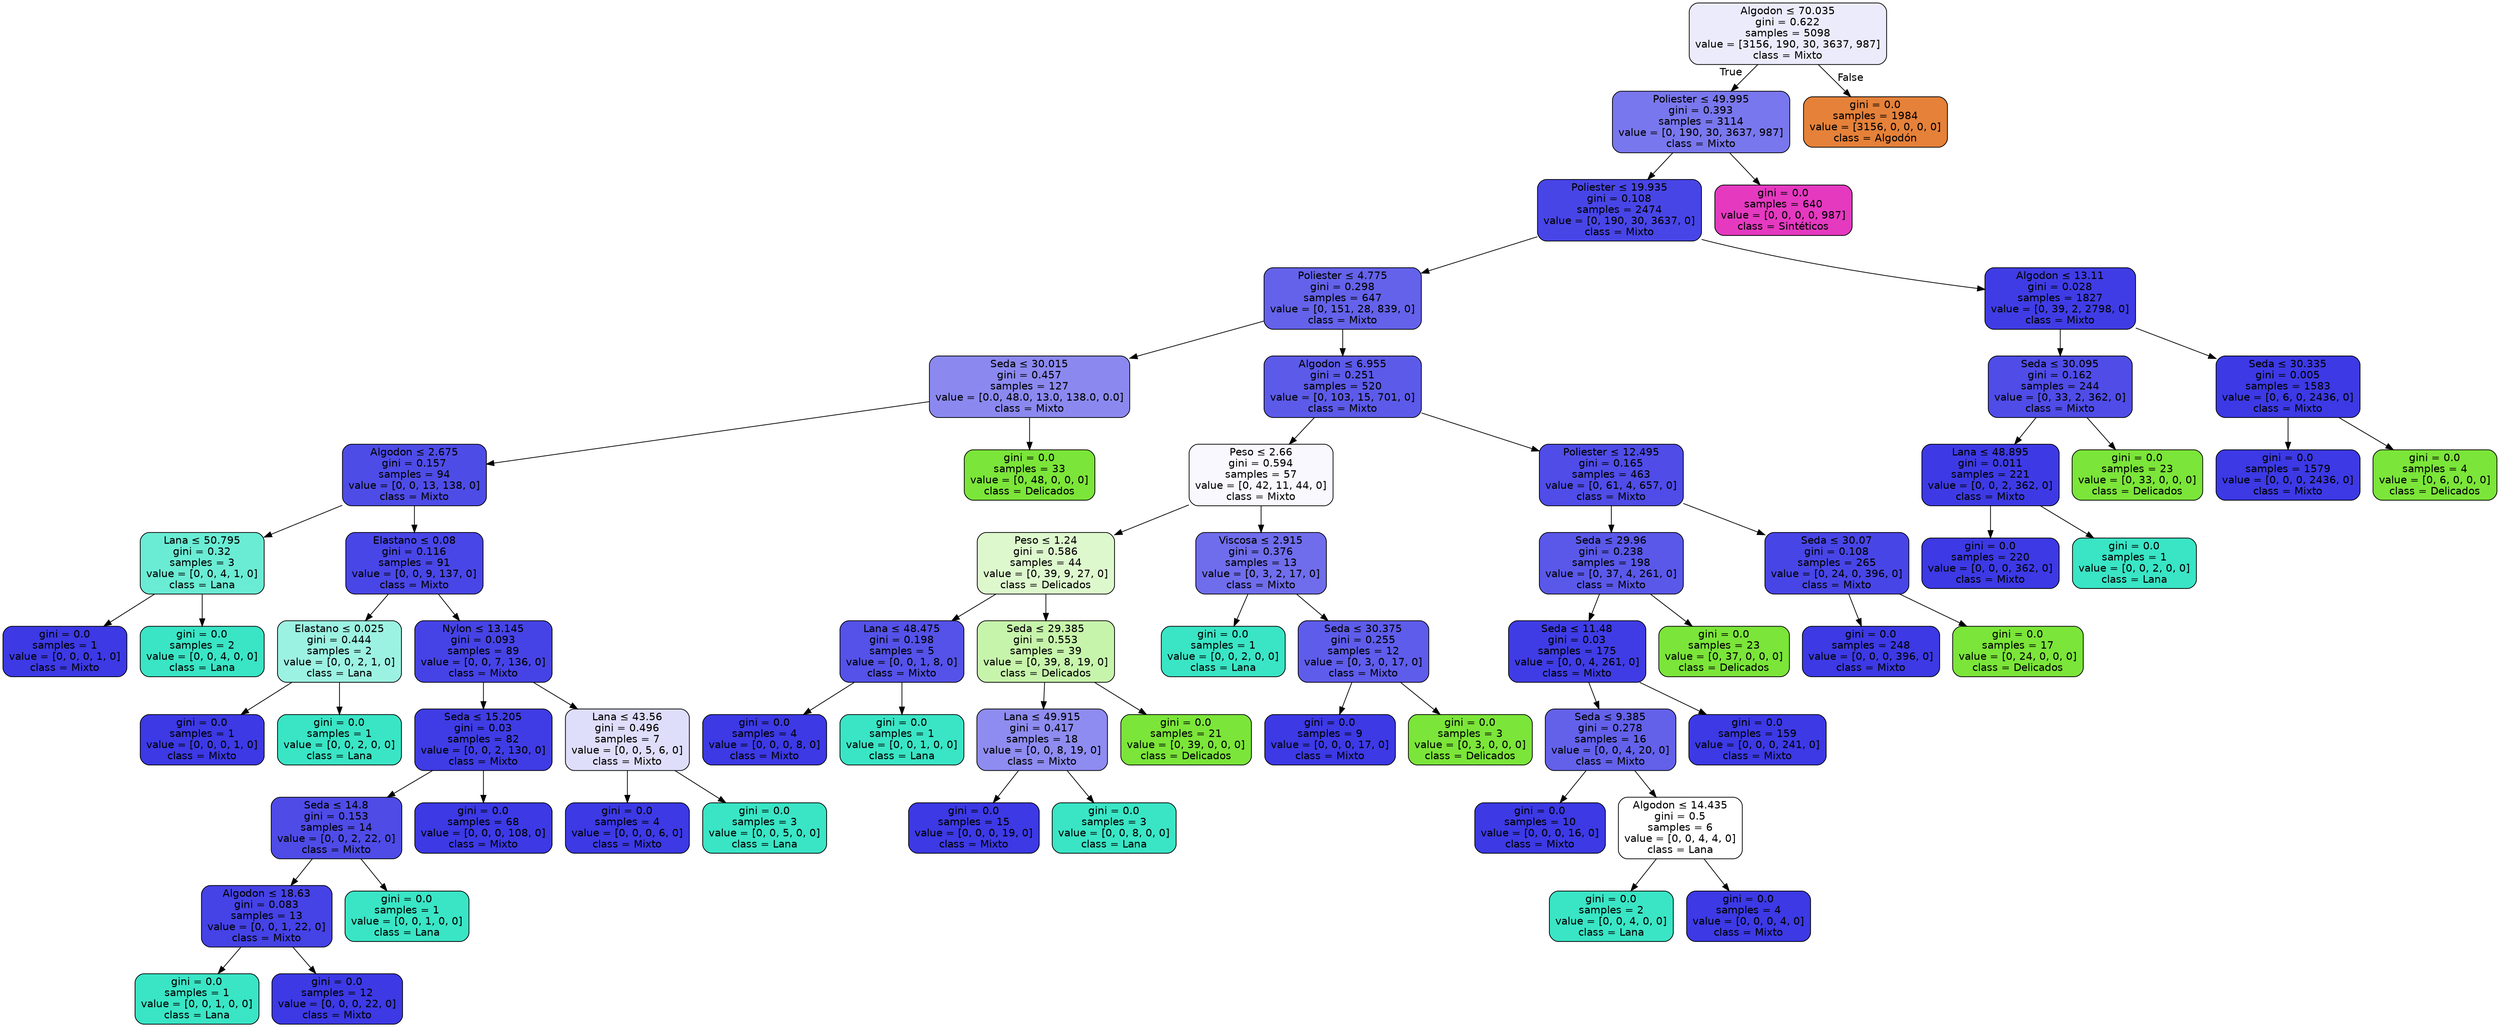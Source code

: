 digraph Tree {
node [shape=box, style="filled, rounded", color="black", fontname="helvetica"] ;
edge [fontname="helvetica"] ;
0 [label=<Algodon &le; 70.035<br/>gini = 0.622<br/>samples = 5098<br/>value = [3156, 190, 30, 3637, 987]<br/>class = Mixto>, fillcolor="#ecebfc"] ;
1 [label=<Poliester &le; 49.995<br/>gini = 0.393<br/>samples = 3114<br/>value = [0, 190, 30, 3637, 987]<br/>class = Mixto>, fillcolor="#7977ed"] ;
0 -> 1 [labeldistance=2.5, labelangle=45, headlabel="True"] ;
2 [label=<Poliester &le; 19.935<br/>gini = 0.108<br/>samples = 2474<br/>value = [0, 190, 30, 3637, 0]<br/>class = Mixto>, fillcolor="#4845e7"] ;
1 -> 2 ;
3 [label=<Poliester &le; 4.775<br/>gini = 0.298<br/>samples = 647<br/>value = [0, 151, 28, 839, 0]<br/>class = Mixto>, fillcolor="#6462ea"] ;
2 -> 3 ;
4 [label=<Seda &le; 30.015<br/>gini = 0.457<br/>samples = 127<br/>value = [0.0, 48.0, 13.0, 138.0, 0.0]<br/>class = Mixto>, fillcolor="#8b89f0"] ;
3 -> 4 ;
5 [label=<Algodon &le; 2.675<br/>gini = 0.157<br/>samples = 94<br/>value = [0, 0, 13, 138, 0]<br/>class = Mixto>, fillcolor="#4e4ce7"] ;
4 -> 5 ;
6 [label=<Lana &le; 50.795<br/>gini = 0.32<br/>samples = 3<br/>value = [0, 0, 4, 1, 0]<br/>class = Lana>, fillcolor="#6aecd4"] ;
5 -> 6 ;
7 [label=<gini = 0.0<br/>samples = 1<br/>value = [0, 0, 0, 1, 0]<br/>class = Mixto>, fillcolor="#3c39e5"] ;
6 -> 7 ;
8 [label=<gini = 0.0<br/>samples = 2<br/>value = [0, 0, 4, 0, 0]<br/>class = Lana>, fillcolor="#39e5c5"] ;
6 -> 8 ;
9 [label=<Elastano &le; 0.08<br/>gini = 0.116<br/>samples = 91<br/>value = [0, 0, 9, 137, 0]<br/>class = Mixto>, fillcolor="#4946e7"] ;
5 -> 9 ;
10 [label=<Elastano &le; 0.025<br/>gini = 0.444<br/>samples = 2<br/>value = [0, 0, 2, 1, 0]<br/>class = Lana>, fillcolor="#9cf2e2"] ;
9 -> 10 ;
11 [label=<gini = 0.0<br/>samples = 1<br/>value = [0, 0, 0, 1, 0]<br/>class = Mixto>, fillcolor="#3c39e5"] ;
10 -> 11 ;
12 [label=<gini = 0.0<br/>samples = 1<br/>value = [0, 0, 2, 0, 0]<br/>class = Lana>, fillcolor="#39e5c5"] ;
10 -> 12 ;
13 [label=<Nylon &le; 13.145<br/>gini = 0.093<br/>samples = 89<br/>value = [0, 0, 7, 136, 0]<br/>class = Mixto>, fillcolor="#4643e6"] ;
9 -> 13 ;
14 [label=<Seda &le; 15.205<br/>gini = 0.03<br/>samples = 82<br/>value = [0, 0, 2, 130, 0]<br/>class = Mixto>, fillcolor="#3f3ce5"] ;
13 -> 14 ;
15 [label=<Seda &le; 14.8<br/>gini = 0.153<br/>samples = 14<br/>value = [0, 0, 2, 22, 0]<br/>class = Mixto>, fillcolor="#4e4be7"] ;
14 -> 15 ;
16 [label=<Algodon &le; 18.63<br/>gini = 0.083<br/>samples = 13<br/>value = [0, 0, 1, 22, 0]<br/>class = Mixto>, fillcolor="#4542e6"] ;
15 -> 16 ;
17 [label=<gini = 0.0<br/>samples = 1<br/>value = [0, 0, 1, 0, 0]<br/>class = Lana>, fillcolor="#39e5c5"] ;
16 -> 17 ;
18 [label=<gini = 0.0<br/>samples = 12<br/>value = [0, 0, 0, 22, 0]<br/>class = Mixto>, fillcolor="#3c39e5"] ;
16 -> 18 ;
19 [label=<gini = 0.0<br/>samples = 1<br/>value = [0, 0, 1, 0, 0]<br/>class = Lana>, fillcolor="#39e5c5"] ;
15 -> 19 ;
20 [label=<gini = 0.0<br/>samples = 68<br/>value = [0, 0, 0, 108, 0]<br/>class = Mixto>, fillcolor="#3c39e5"] ;
14 -> 20 ;
21 [label=<Lana &le; 43.56<br/>gini = 0.496<br/>samples = 7<br/>value = [0, 0, 5, 6, 0]<br/>class = Mixto>, fillcolor="#dedefb"] ;
13 -> 21 ;
22 [label=<gini = 0.0<br/>samples = 4<br/>value = [0, 0, 0, 6, 0]<br/>class = Mixto>, fillcolor="#3c39e5"] ;
21 -> 22 ;
23 [label=<gini = 0.0<br/>samples = 3<br/>value = [0, 0, 5, 0, 0]<br/>class = Lana>, fillcolor="#39e5c5"] ;
21 -> 23 ;
24 [label=<gini = 0.0<br/>samples = 33<br/>value = [0, 48, 0, 0, 0]<br/>class = Delicados>, fillcolor="#7be539"] ;
4 -> 24 ;
25 [label=<Algodon &le; 6.955<br/>gini = 0.251<br/>samples = 520<br/>value = [0, 103, 15, 701, 0]<br/>class = Mixto>, fillcolor="#5c5ae9"] ;
3 -> 25 ;
26 [label=<Peso &le; 2.66<br/>gini = 0.594<br/>samples = 57<br/>value = [0, 42, 11, 44, 0]<br/>class = Mixto>, fillcolor="#f8f8fe"] ;
25 -> 26 ;
27 [label=<Peso &le; 1.24<br/>gini = 0.586<br/>samples = 44<br/>value = [0, 39, 9, 27, 0]<br/>class = Delicados>, fillcolor="#def8ce"] ;
26 -> 27 ;
28 [label=<Lana &le; 48.475<br/>gini = 0.198<br/>samples = 5<br/>value = [0, 0, 1, 8, 0]<br/>class = Mixto>, fillcolor="#5452e8"] ;
27 -> 28 ;
29 [label=<gini = 0.0<br/>samples = 4<br/>value = [0, 0, 0, 8, 0]<br/>class = Mixto>, fillcolor="#3c39e5"] ;
28 -> 29 ;
30 [label=<gini = 0.0<br/>samples = 1<br/>value = [0, 0, 1, 0, 0]<br/>class = Lana>, fillcolor="#39e5c5"] ;
28 -> 30 ;
31 [label=<Seda &le; 29.385<br/>gini = 0.553<br/>samples = 39<br/>value = [0, 39, 8, 19, 0]<br/>class = Delicados>, fillcolor="#c7f4ab"] ;
27 -> 31 ;
32 [label=<Lana &le; 49.915<br/>gini = 0.417<br/>samples = 18<br/>value = [0, 0, 8, 19, 0]<br/>class = Mixto>, fillcolor="#8e8cf0"] ;
31 -> 32 ;
33 [label=<gini = 0.0<br/>samples = 15<br/>value = [0, 0, 0, 19, 0]<br/>class = Mixto>, fillcolor="#3c39e5"] ;
32 -> 33 ;
34 [label=<gini = 0.0<br/>samples = 3<br/>value = [0, 0, 8, 0, 0]<br/>class = Lana>, fillcolor="#39e5c5"] ;
32 -> 34 ;
35 [label=<gini = 0.0<br/>samples = 21<br/>value = [0, 39, 0, 0, 0]<br/>class = Delicados>, fillcolor="#7be539"] ;
31 -> 35 ;
36 [label=<Viscosa &le; 2.915<br/>gini = 0.376<br/>samples = 13<br/>value = [0, 3, 2, 17, 0]<br/>class = Mixto>, fillcolor="#6f6dec"] ;
26 -> 36 ;
37 [label=<gini = 0.0<br/>samples = 1<br/>value = [0, 0, 2, 0, 0]<br/>class = Lana>, fillcolor="#39e5c5"] ;
36 -> 37 ;
38 [label=<Seda &le; 30.375<br/>gini = 0.255<br/>samples = 12<br/>value = [0, 3, 0, 17, 0]<br/>class = Mixto>, fillcolor="#5e5cea"] ;
36 -> 38 ;
39 [label=<gini = 0.0<br/>samples = 9<br/>value = [0, 0, 0, 17, 0]<br/>class = Mixto>, fillcolor="#3c39e5"] ;
38 -> 39 ;
40 [label=<gini = 0.0<br/>samples = 3<br/>value = [0, 3, 0, 0, 0]<br/>class = Delicados>, fillcolor="#7be539"] ;
38 -> 40 ;
41 [label=<Poliester &le; 12.495<br/>gini = 0.165<br/>samples = 463<br/>value = [0, 61, 4, 657, 0]<br/>class = Mixto>, fillcolor="#4f4ce8"] ;
25 -> 41 ;
42 [label=<Seda &le; 29.96<br/>gini = 0.238<br/>samples = 198<br/>value = [0, 37, 4, 261, 0]<br/>class = Mixto>, fillcolor="#5a58e9"] ;
41 -> 42 ;
43 [label=<Seda &le; 11.48<br/>gini = 0.03<br/>samples = 175<br/>value = [0, 0, 4, 261, 0]<br/>class = Mixto>, fillcolor="#3f3ce5"] ;
42 -> 43 ;
44 [label=<Seda &le; 9.385<br/>gini = 0.278<br/>samples = 16<br/>value = [0, 0, 4, 20, 0]<br/>class = Mixto>, fillcolor="#6361ea"] ;
43 -> 44 ;
45 [label=<gini = 0.0<br/>samples = 10<br/>value = [0, 0, 0, 16, 0]<br/>class = Mixto>, fillcolor="#3c39e5"] ;
44 -> 45 ;
46 [label=<Algodon &le; 14.435<br/>gini = 0.5<br/>samples = 6<br/>value = [0, 0, 4, 4, 0]<br/>class = Lana>, fillcolor="#ffffff"] ;
44 -> 46 ;
47 [label=<gini = 0.0<br/>samples = 2<br/>value = [0, 0, 4, 0, 0]<br/>class = Lana>, fillcolor="#39e5c5"] ;
46 -> 47 ;
48 [label=<gini = 0.0<br/>samples = 4<br/>value = [0, 0, 0, 4, 0]<br/>class = Mixto>, fillcolor="#3c39e5"] ;
46 -> 48 ;
49 [label=<gini = 0.0<br/>samples = 159<br/>value = [0, 0, 0, 241, 0]<br/>class = Mixto>, fillcolor="#3c39e5"] ;
43 -> 49 ;
50 [label=<gini = 0.0<br/>samples = 23<br/>value = [0, 37, 0, 0, 0]<br/>class = Delicados>, fillcolor="#7be539"] ;
42 -> 50 ;
51 [label=<Seda &le; 30.07<br/>gini = 0.108<br/>samples = 265<br/>value = [0, 24, 0, 396, 0]<br/>class = Mixto>, fillcolor="#4845e7"] ;
41 -> 51 ;
52 [label=<gini = 0.0<br/>samples = 248<br/>value = [0, 0, 0, 396, 0]<br/>class = Mixto>, fillcolor="#3c39e5"] ;
51 -> 52 ;
53 [label=<gini = 0.0<br/>samples = 17<br/>value = [0, 24, 0, 0, 0]<br/>class = Delicados>, fillcolor="#7be539"] ;
51 -> 53 ;
54 [label=<Algodon &le; 13.11<br/>gini = 0.028<br/>samples = 1827<br/>value = [0, 39, 2, 2798, 0]<br/>class = Mixto>, fillcolor="#3f3ce5"] ;
2 -> 54 ;
55 [label=<Seda &le; 30.095<br/>gini = 0.162<br/>samples = 244<br/>value = [0, 33, 2, 362, 0]<br/>class = Mixto>, fillcolor="#4f4ce8"] ;
54 -> 55 ;
56 [label=<Lana &le; 48.895<br/>gini = 0.011<br/>samples = 221<br/>value = [0, 0, 2, 362, 0]<br/>class = Mixto>, fillcolor="#3d3ae5"] ;
55 -> 56 ;
57 [label=<gini = 0.0<br/>samples = 220<br/>value = [0, 0, 0, 362, 0]<br/>class = Mixto>, fillcolor="#3c39e5"] ;
56 -> 57 ;
58 [label=<gini = 0.0<br/>samples = 1<br/>value = [0, 0, 2, 0, 0]<br/>class = Lana>, fillcolor="#39e5c5"] ;
56 -> 58 ;
59 [label=<gini = 0.0<br/>samples = 23<br/>value = [0, 33, 0, 0, 0]<br/>class = Delicados>, fillcolor="#7be539"] ;
55 -> 59 ;
60 [label=<Seda &le; 30.335<br/>gini = 0.005<br/>samples = 1583<br/>value = [0, 6, 0, 2436, 0]<br/>class = Mixto>, fillcolor="#3c39e5"] ;
54 -> 60 ;
61 [label=<gini = 0.0<br/>samples = 1579<br/>value = [0, 0, 0, 2436, 0]<br/>class = Mixto>, fillcolor="#3c39e5"] ;
60 -> 61 ;
62 [label=<gini = 0.0<br/>samples = 4<br/>value = [0, 6, 0, 0, 0]<br/>class = Delicados>, fillcolor="#7be539"] ;
60 -> 62 ;
63 [label=<gini = 0.0<br/>samples = 640<br/>value = [0, 0, 0, 0, 987]<br/>class = Sintéticos>, fillcolor="#e539c0"] ;
1 -> 63 ;
64 [label=<gini = 0.0<br/>samples = 1984<br/>value = [3156, 0, 0, 0, 0]<br/>class = Algodón>, fillcolor="#e58139"] ;
0 -> 64 [labeldistance=2.5, labelangle=-45, headlabel="False"] ;
}
